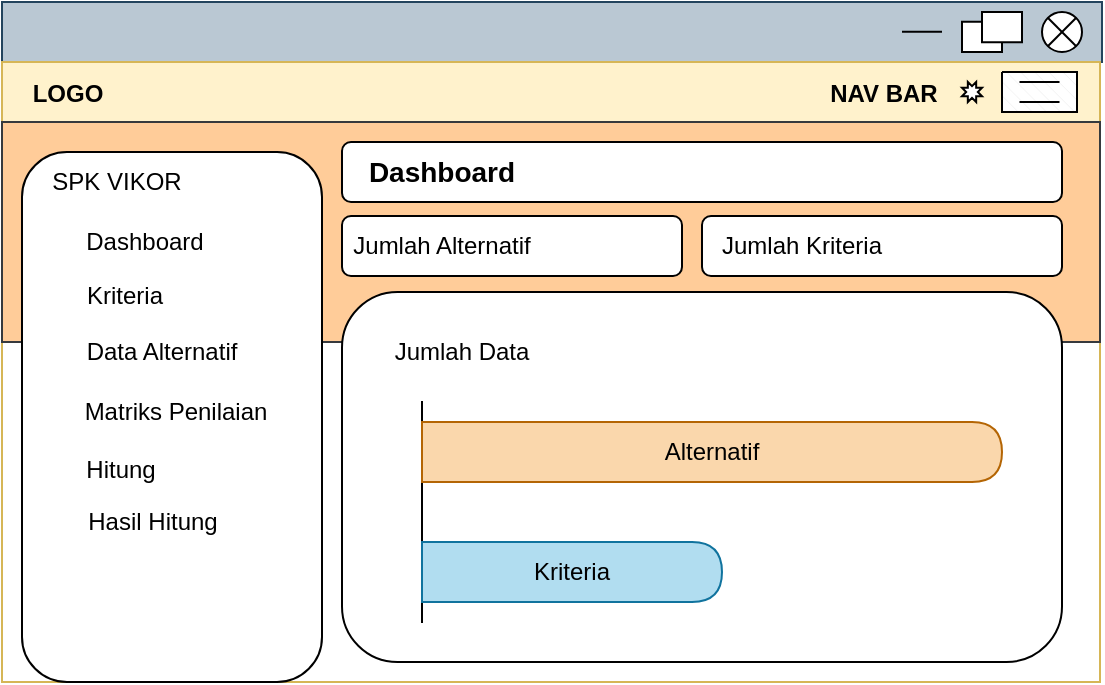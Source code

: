 <mxfile version="26.0.15">
  <diagram name="Page-1" id="B0lGI5HiKOBJ9pETz0X8">
    <mxGraphModel dx="271" dy="501" grid="1" gridSize="10" guides="1" tooltips="1" connect="1" arrows="1" fold="1" page="1" pageScale="1" pageWidth="850" pageHeight="1100" math="0" shadow="0">
      <root>
        <mxCell id="0" />
        <mxCell id="1" parent="0" />
        <mxCell id="5UWN7HRM2saya7eQDo5P-1" value="" style="rounded=0;whiteSpace=wrap;html=1;fillColor=#bac8d3;strokeColor=#23445d;" parent="1" vertex="1">
          <mxGeometry x="180" y="90" width="550" height="30" as="geometry" />
        </mxCell>
        <mxCell id="5UWN7HRM2saya7eQDo5P-2" value="    LOGO                                                                                                             NAV BAR" style="swimlane;align=left;startSize=30;fillColor=#fff2cc;strokeColor=#d6b656;" parent="1" vertex="1">
          <mxGeometry x="180" y="120" width="549" height="310" as="geometry" />
        </mxCell>
        <mxCell id="PDXHzicJKlcWcsNnanmx-1" value="" style="rounded=0;whiteSpace=wrap;html=1;fillColor=#ffcc99;strokeColor=#36393d;" vertex="1" parent="5UWN7HRM2saya7eQDo5P-2">
          <mxGeometry y="30" width="549" height="110" as="geometry" />
        </mxCell>
        <mxCell id="5UWN7HRM2saya7eQDo5P-61" value="" style="rounded=1;whiteSpace=wrap;html=1;" parent="5UWN7HRM2saya7eQDo5P-2" vertex="1">
          <mxGeometry x="350" y="77" width="180" height="30" as="geometry" />
        </mxCell>
        <mxCell id="5UWN7HRM2saya7eQDo5P-60" value="" style="rounded=1;whiteSpace=wrap;html=1;" parent="5UWN7HRM2saya7eQDo5P-2" vertex="1">
          <mxGeometry x="170" y="77" width="170" height="30" as="geometry" />
        </mxCell>
        <mxCell id="5UWN7HRM2saya7eQDo5P-59" value="" style="rounded=1;whiteSpace=wrap;html=1;" parent="5UWN7HRM2saya7eQDo5P-2" vertex="1">
          <mxGeometry x="170" y="40" width="360" height="30" as="geometry" />
        </mxCell>
        <mxCell id="5UWN7HRM2saya7eQDo5P-28" value="" style="rounded=1;whiteSpace=wrap;html=1;" parent="5UWN7HRM2saya7eQDo5P-2" vertex="1">
          <mxGeometry x="10" y="45" width="150" height="265" as="geometry" />
        </mxCell>
        <mxCell id="5UWN7HRM2saya7eQDo5P-4" value="" style="verticalLabelPosition=bottom;verticalAlign=top;html=1;shape=mxgraph.basic.patternFillRect;fillStyle=diagRev;step=5;fillStrokeWidth=0.2;fillStrokeColor=#dddddd;align=right;" parent="5UWN7HRM2saya7eQDo5P-2" vertex="1">
          <mxGeometry x="500" y="5" width="37.5" height="20" as="geometry" />
        </mxCell>
        <mxCell id="5UWN7HRM2saya7eQDo5P-6" value="" style="endArrow=none;html=1;rounded=0;" parent="5UWN7HRM2saya7eQDo5P-2" edge="1">
          <mxGeometry relative="1" as="geometry">
            <mxPoint x="508.75" y="10" as="sourcePoint" />
            <mxPoint x="528.75" y="10" as="targetPoint" />
          </mxGeometry>
        </mxCell>
        <mxCell id="5UWN7HRM2saya7eQDo5P-7" value="" style="verticalLabelPosition=bottom;verticalAlign=top;html=1;shape=mxgraph.basic.8_point_star" parent="5UWN7HRM2saya7eQDo5P-2" vertex="1">
          <mxGeometry x="480" y="10" width="10" height="10" as="geometry" />
        </mxCell>
        <mxCell id="5UWN7HRM2saya7eQDo5P-8" value="" style="endArrow=none;html=1;rounded=0;" parent="5UWN7HRM2saya7eQDo5P-2" edge="1">
          <mxGeometry relative="1" as="geometry">
            <mxPoint x="508.75" y="20" as="sourcePoint" />
            <mxPoint x="528.75" y="20" as="targetPoint" />
          </mxGeometry>
        </mxCell>
        <mxCell id="5UWN7HRM2saya7eQDo5P-10" value="&lt;b&gt;Dashboard&lt;/b&gt;" style="text;html=1;align=center;verticalAlign=middle;whiteSpace=wrap;rounded=0;fontSize=14;" parent="5UWN7HRM2saya7eQDo5P-2" vertex="1">
          <mxGeometry x="170" y="40" width="100" height="30" as="geometry" />
        </mxCell>
        <mxCell id="5UWN7HRM2saya7eQDo5P-11" value="SPK VIKOR" style="text;html=1;align=center;verticalAlign=middle;whiteSpace=wrap;rounded=0;" parent="5UWN7HRM2saya7eQDo5P-2" vertex="1">
          <mxGeometry x="20" y="50" width="75" height="20" as="geometry" />
        </mxCell>
        <mxCell id="5UWN7HRM2saya7eQDo5P-13" value="Jumlah Alternatif" style="text;html=1;align=center;verticalAlign=middle;whiteSpace=wrap;rounded=0;" parent="5UWN7HRM2saya7eQDo5P-2" vertex="1">
          <mxGeometry x="170" y="82" width="100" height="20" as="geometry" />
        </mxCell>
        <mxCell id="5UWN7HRM2saya7eQDo5P-52" value="Dashboard" style="text;html=1;align=center;verticalAlign=middle;whiteSpace=wrap;rounded=0;" parent="5UWN7HRM2saya7eQDo5P-2" vertex="1">
          <mxGeometry x="33.5" y="80" width="75" height="20" as="geometry" />
        </mxCell>
        <mxCell id="5UWN7HRM2saya7eQDo5P-55" value="Matriks Penilaian" style="text;html=1;align=center;verticalAlign=middle;whiteSpace=wrap;rounded=0;" parent="5UWN7HRM2saya7eQDo5P-2" vertex="1">
          <mxGeometry x="37.5" y="165" width="97.5" height="20" as="geometry" />
        </mxCell>
        <mxCell id="5UWN7HRM2saya7eQDo5P-54" value="Data Alternatif" style="text;html=1;align=center;verticalAlign=middle;whiteSpace=wrap;rounded=0;" parent="5UWN7HRM2saya7eQDo5P-2" vertex="1">
          <mxGeometry x="40" y="135" width="80" height="20" as="geometry" />
        </mxCell>
        <mxCell id="5UWN7HRM2saya7eQDo5P-53" value="Kriteria" style="text;html=1;align=center;verticalAlign=middle;whiteSpace=wrap;rounded=0;" parent="5UWN7HRM2saya7eQDo5P-2" vertex="1">
          <mxGeometry x="23.5" y="107" width="75" height="20" as="geometry" />
        </mxCell>
        <mxCell id="5UWN7HRM2saya7eQDo5P-57" value="Hitung" style="text;html=1;align=center;verticalAlign=middle;whiteSpace=wrap;rounded=0;" parent="5UWN7HRM2saya7eQDo5P-2" vertex="1">
          <mxGeometry x="21.5" y="194" width="75" height="20" as="geometry" />
        </mxCell>
        <mxCell id="5UWN7HRM2saya7eQDo5P-58" value="Hasil Hitung" style="text;html=1;align=center;verticalAlign=middle;whiteSpace=wrap;rounded=0;" parent="5UWN7HRM2saya7eQDo5P-2" vertex="1">
          <mxGeometry x="37.5" y="220" width="75" height="20" as="geometry" />
        </mxCell>
        <mxCell id="5UWN7HRM2saya7eQDo5P-62" value="Jumlah Kriteria" style="text;html=1;align=center;verticalAlign=middle;whiteSpace=wrap;rounded=0;" parent="5UWN7HRM2saya7eQDo5P-2" vertex="1">
          <mxGeometry x="350" y="82" width="100" height="20" as="geometry" />
        </mxCell>
        <mxCell id="5UWN7HRM2saya7eQDo5P-64" value="" style="rounded=1;whiteSpace=wrap;html=1;" parent="5UWN7HRM2saya7eQDo5P-2" vertex="1">
          <mxGeometry x="170" y="115" width="360" height="185" as="geometry" />
        </mxCell>
        <mxCell id="5UWN7HRM2saya7eQDo5P-66" value="Jumlah Data" style="text;html=1;align=center;verticalAlign=middle;whiteSpace=wrap;rounded=0;" parent="5UWN7HRM2saya7eQDo5P-2" vertex="1">
          <mxGeometry x="180" y="135" width="100" height="20" as="geometry" />
        </mxCell>
        <mxCell id="5UWN7HRM2saya7eQDo5P-68" value="" style="shape=partialRectangle;whiteSpace=wrap;html=1;right=0;top=0;bottom=0;fillColor=none;routingCenterX=-0.5;" parent="5UWN7HRM2saya7eQDo5P-2" vertex="1">
          <mxGeometry x="210" y="170" width="120" height="110" as="geometry" />
        </mxCell>
        <mxCell id="5UWN7HRM2saya7eQDo5P-70" value="Alternatif" style="shape=delay;whiteSpace=wrap;html=1;fillColor=#fad7ac;strokeColor=#b46504;" parent="5UWN7HRM2saya7eQDo5P-2" vertex="1">
          <mxGeometry x="210" y="180" width="290" height="30" as="geometry" />
        </mxCell>
        <mxCell id="5UWN7HRM2saya7eQDo5P-71" value="Kriteria" style="shape=delay;whiteSpace=wrap;html=1;fillColor=#b1ddf0;strokeColor=#10739e;" parent="5UWN7HRM2saya7eQDo5P-2" vertex="1">
          <mxGeometry x="210" y="240" width="150" height="30" as="geometry" />
        </mxCell>
        <mxCell id="5UWN7HRM2saya7eQDo5P-20" value="" style="shape=sumEllipse;perimeter=ellipsePerimeter;whiteSpace=wrap;html=1;backgroundOutline=1;" parent="1" vertex="1">
          <mxGeometry x="700" y="95" width="20" height="20" as="geometry" />
        </mxCell>
        <mxCell id="5UWN7HRM2saya7eQDo5P-21" value="" style="verticalLabelPosition=bottom;verticalAlign=top;html=1;shape=mxgraph.basic.rect;fillColor2=none;strokeWidth=1;size=20;indent=5;" parent="1" vertex="1">
          <mxGeometry x="660" y="99.87" width="20" height="15.13" as="geometry" />
        </mxCell>
        <mxCell id="5UWN7HRM2saya7eQDo5P-22" value="" style="endArrow=none;html=1;rounded=0;" parent="1" edge="1">
          <mxGeometry relative="1" as="geometry">
            <mxPoint x="630" y="104.89" as="sourcePoint" />
            <mxPoint x="650" y="104.89" as="targetPoint" />
          </mxGeometry>
        </mxCell>
        <mxCell id="5UWN7HRM2saya7eQDo5P-23" value="" style="verticalLabelPosition=bottom;verticalAlign=top;html=1;shape=mxgraph.basic.rect;fillColor2=none;strokeWidth=1;size=20;indent=5;" parent="1" vertex="1">
          <mxGeometry x="670" y="95" width="20" height="15.13" as="geometry" />
        </mxCell>
      </root>
    </mxGraphModel>
  </diagram>
</mxfile>
